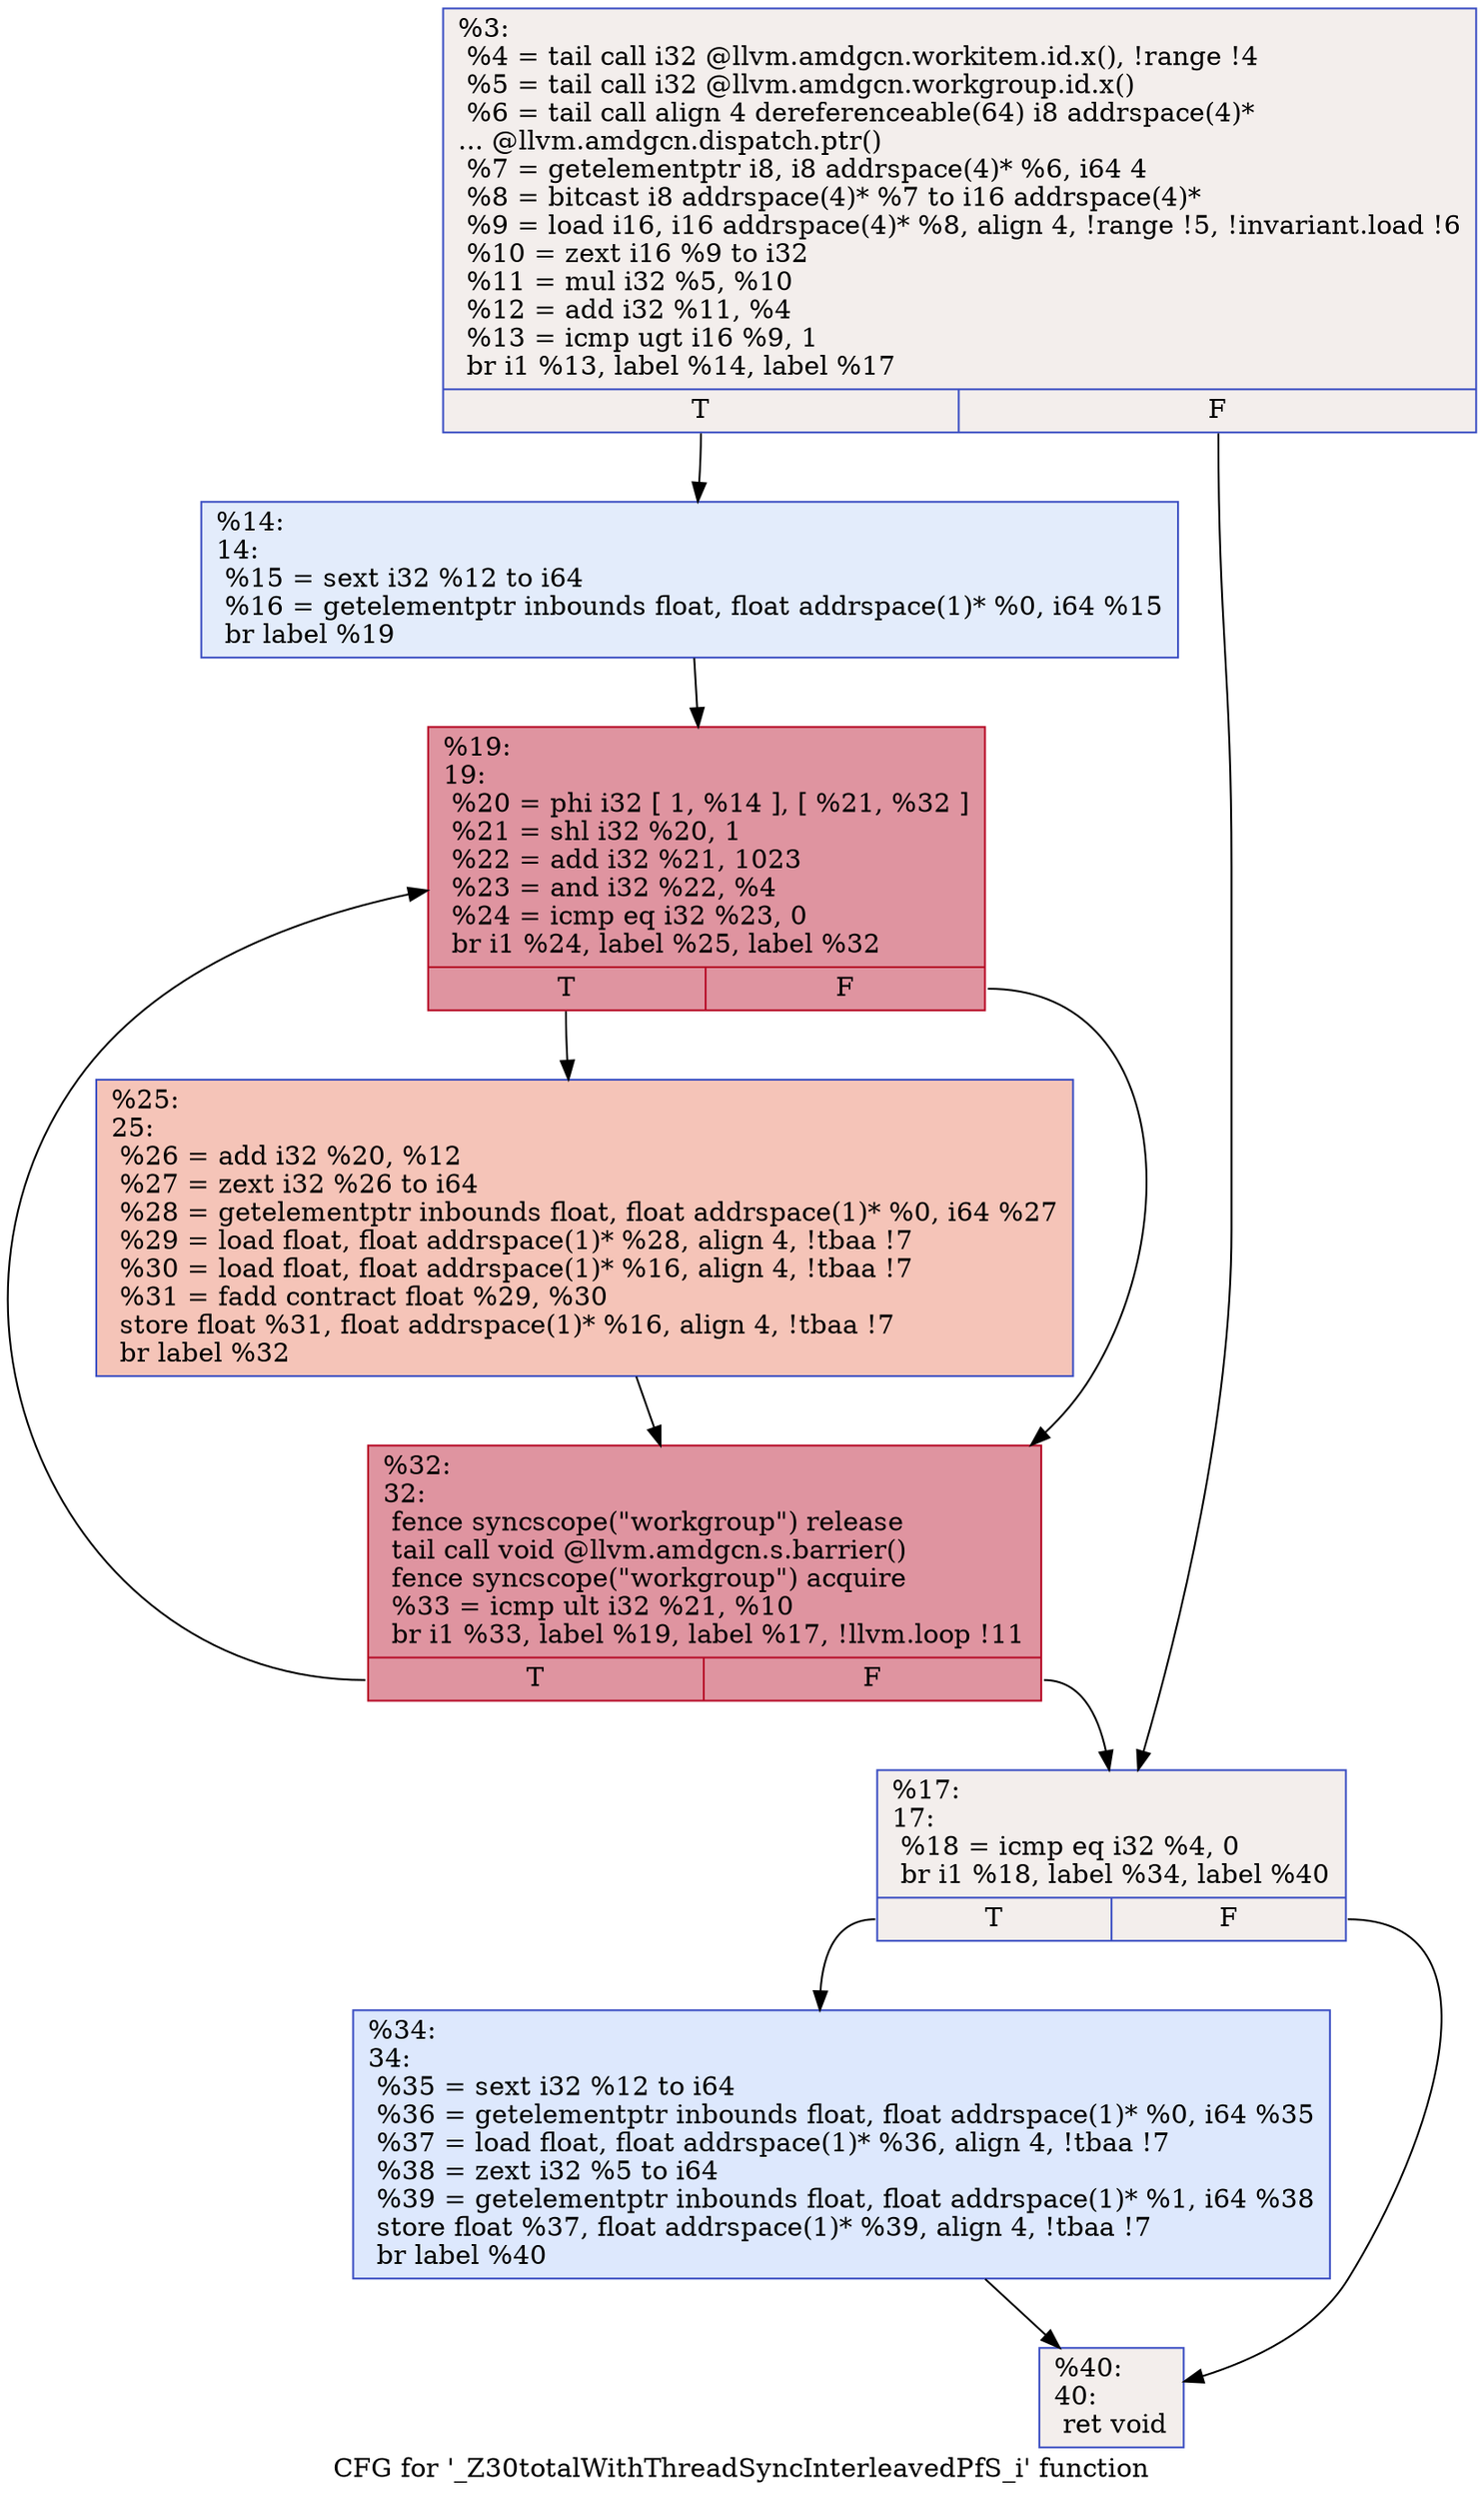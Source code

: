 digraph "CFG for '_Z30totalWithThreadSyncInterleavedPfS_i' function" {
	label="CFG for '_Z30totalWithThreadSyncInterleavedPfS_i' function";

	Node0x4a87570 [shape=record,color="#3d50c3ff", style=filled, fillcolor="#e3d9d370",label="{%3:\l  %4 = tail call i32 @llvm.amdgcn.workitem.id.x(), !range !4\l  %5 = tail call i32 @llvm.amdgcn.workgroup.id.x()\l  %6 = tail call align 4 dereferenceable(64) i8 addrspace(4)*\l... @llvm.amdgcn.dispatch.ptr()\l  %7 = getelementptr i8, i8 addrspace(4)* %6, i64 4\l  %8 = bitcast i8 addrspace(4)* %7 to i16 addrspace(4)*\l  %9 = load i16, i16 addrspace(4)* %8, align 4, !range !5, !invariant.load !6\l  %10 = zext i16 %9 to i32\l  %11 = mul i32 %5, %10\l  %12 = add i32 %11, %4\l  %13 = icmp ugt i16 %9, 1\l  br i1 %13, label %14, label %17\l|{<s0>T|<s1>F}}"];
	Node0x4a87570:s0 -> Node0x4a88340;
	Node0x4a87570:s1 -> Node0x4a89540;
	Node0x4a88340 [shape=record,color="#3d50c3ff", style=filled, fillcolor="#bfd3f670",label="{%14:\l14:                                               \l  %15 = sext i32 %12 to i64\l  %16 = getelementptr inbounds float, float addrspace(1)* %0, i64 %15\l  br label %19\l}"];
	Node0x4a88340 -> Node0x4a88ec0;
	Node0x4a89540 [shape=record,color="#3d50c3ff", style=filled, fillcolor="#e3d9d370",label="{%17:\l17:                                               \l  %18 = icmp eq i32 %4, 0\l  br i1 %18, label %34, label %40\l|{<s0>T|<s1>F}}"];
	Node0x4a89540:s0 -> Node0x4a899a0;
	Node0x4a89540:s1 -> Node0x4a899f0;
	Node0x4a88ec0 [shape=record,color="#b70d28ff", style=filled, fillcolor="#b70d2870",label="{%19:\l19:                                               \l  %20 = phi i32 [ 1, %14 ], [ %21, %32 ]\l  %21 = shl i32 %20, 1\l  %22 = add i32 %21, 1023\l  %23 = and i32 %22, %4\l  %24 = icmp eq i32 %23, 0\l  br i1 %24, label %25, label %32\l|{<s0>T|<s1>F}}"];
	Node0x4a88ec0:s0 -> Node0x4a89f10;
	Node0x4a88ec0:s1 -> Node0x4a89b90;
	Node0x4a89f10 [shape=record,color="#3d50c3ff", style=filled, fillcolor="#e97a5f70",label="{%25:\l25:                                               \l  %26 = add i32 %20, %12\l  %27 = zext i32 %26 to i64\l  %28 = getelementptr inbounds float, float addrspace(1)* %0, i64 %27\l  %29 = load float, float addrspace(1)* %28, align 4, !tbaa !7\l  %30 = load float, float addrspace(1)* %16, align 4, !tbaa !7\l  %31 = fadd contract float %29, %30\l  store float %31, float addrspace(1)* %16, align 4, !tbaa !7\l  br label %32\l}"];
	Node0x4a89f10 -> Node0x4a89b90;
	Node0x4a89b90 [shape=record,color="#b70d28ff", style=filled, fillcolor="#b70d2870",label="{%32:\l32:                                               \l  fence syncscope(\"workgroup\") release\l  tail call void @llvm.amdgcn.s.barrier()\l  fence syncscope(\"workgroup\") acquire\l  %33 = icmp ult i32 %21, %10\l  br i1 %33, label %19, label %17, !llvm.loop !11\l|{<s0>T|<s1>F}}"];
	Node0x4a89b90:s0 -> Node0x4a88ec0;
	Node0x4a89b90:s1 -> Node0x4a89540;
	Node0x4a899a0 [shape=record,color="#3d50c3ff", style=filled, fillcolor="#b2ccfb70",label="{%34:\l34:                                               \l  %35 = sext i32 %12 to i64\l  %36 = getelementptr inbounds float, float addrspace(1)* %0, i64 %35\l  %37 = load float, float addrspace(1)* %36, align 4, !tbaa !7\l  %38 = zext i32 %5 to i64\l  %39 = getelementptr inbounds float, float addrspace(1)* %1, i64 %38\l  store float %37, float addrspace(1)* %39, align 4, !tbaa !7\l  br label %40\l}"];
	Node0x4a899a0 -> Node0x4a899f0;
	Node0x4a899f0 [shape=record,color="#3d50c3ff", style=filled, fillcolor="#e3d9d370",label="{%40:\l40:                                               \l  ret void\l}"];
}
